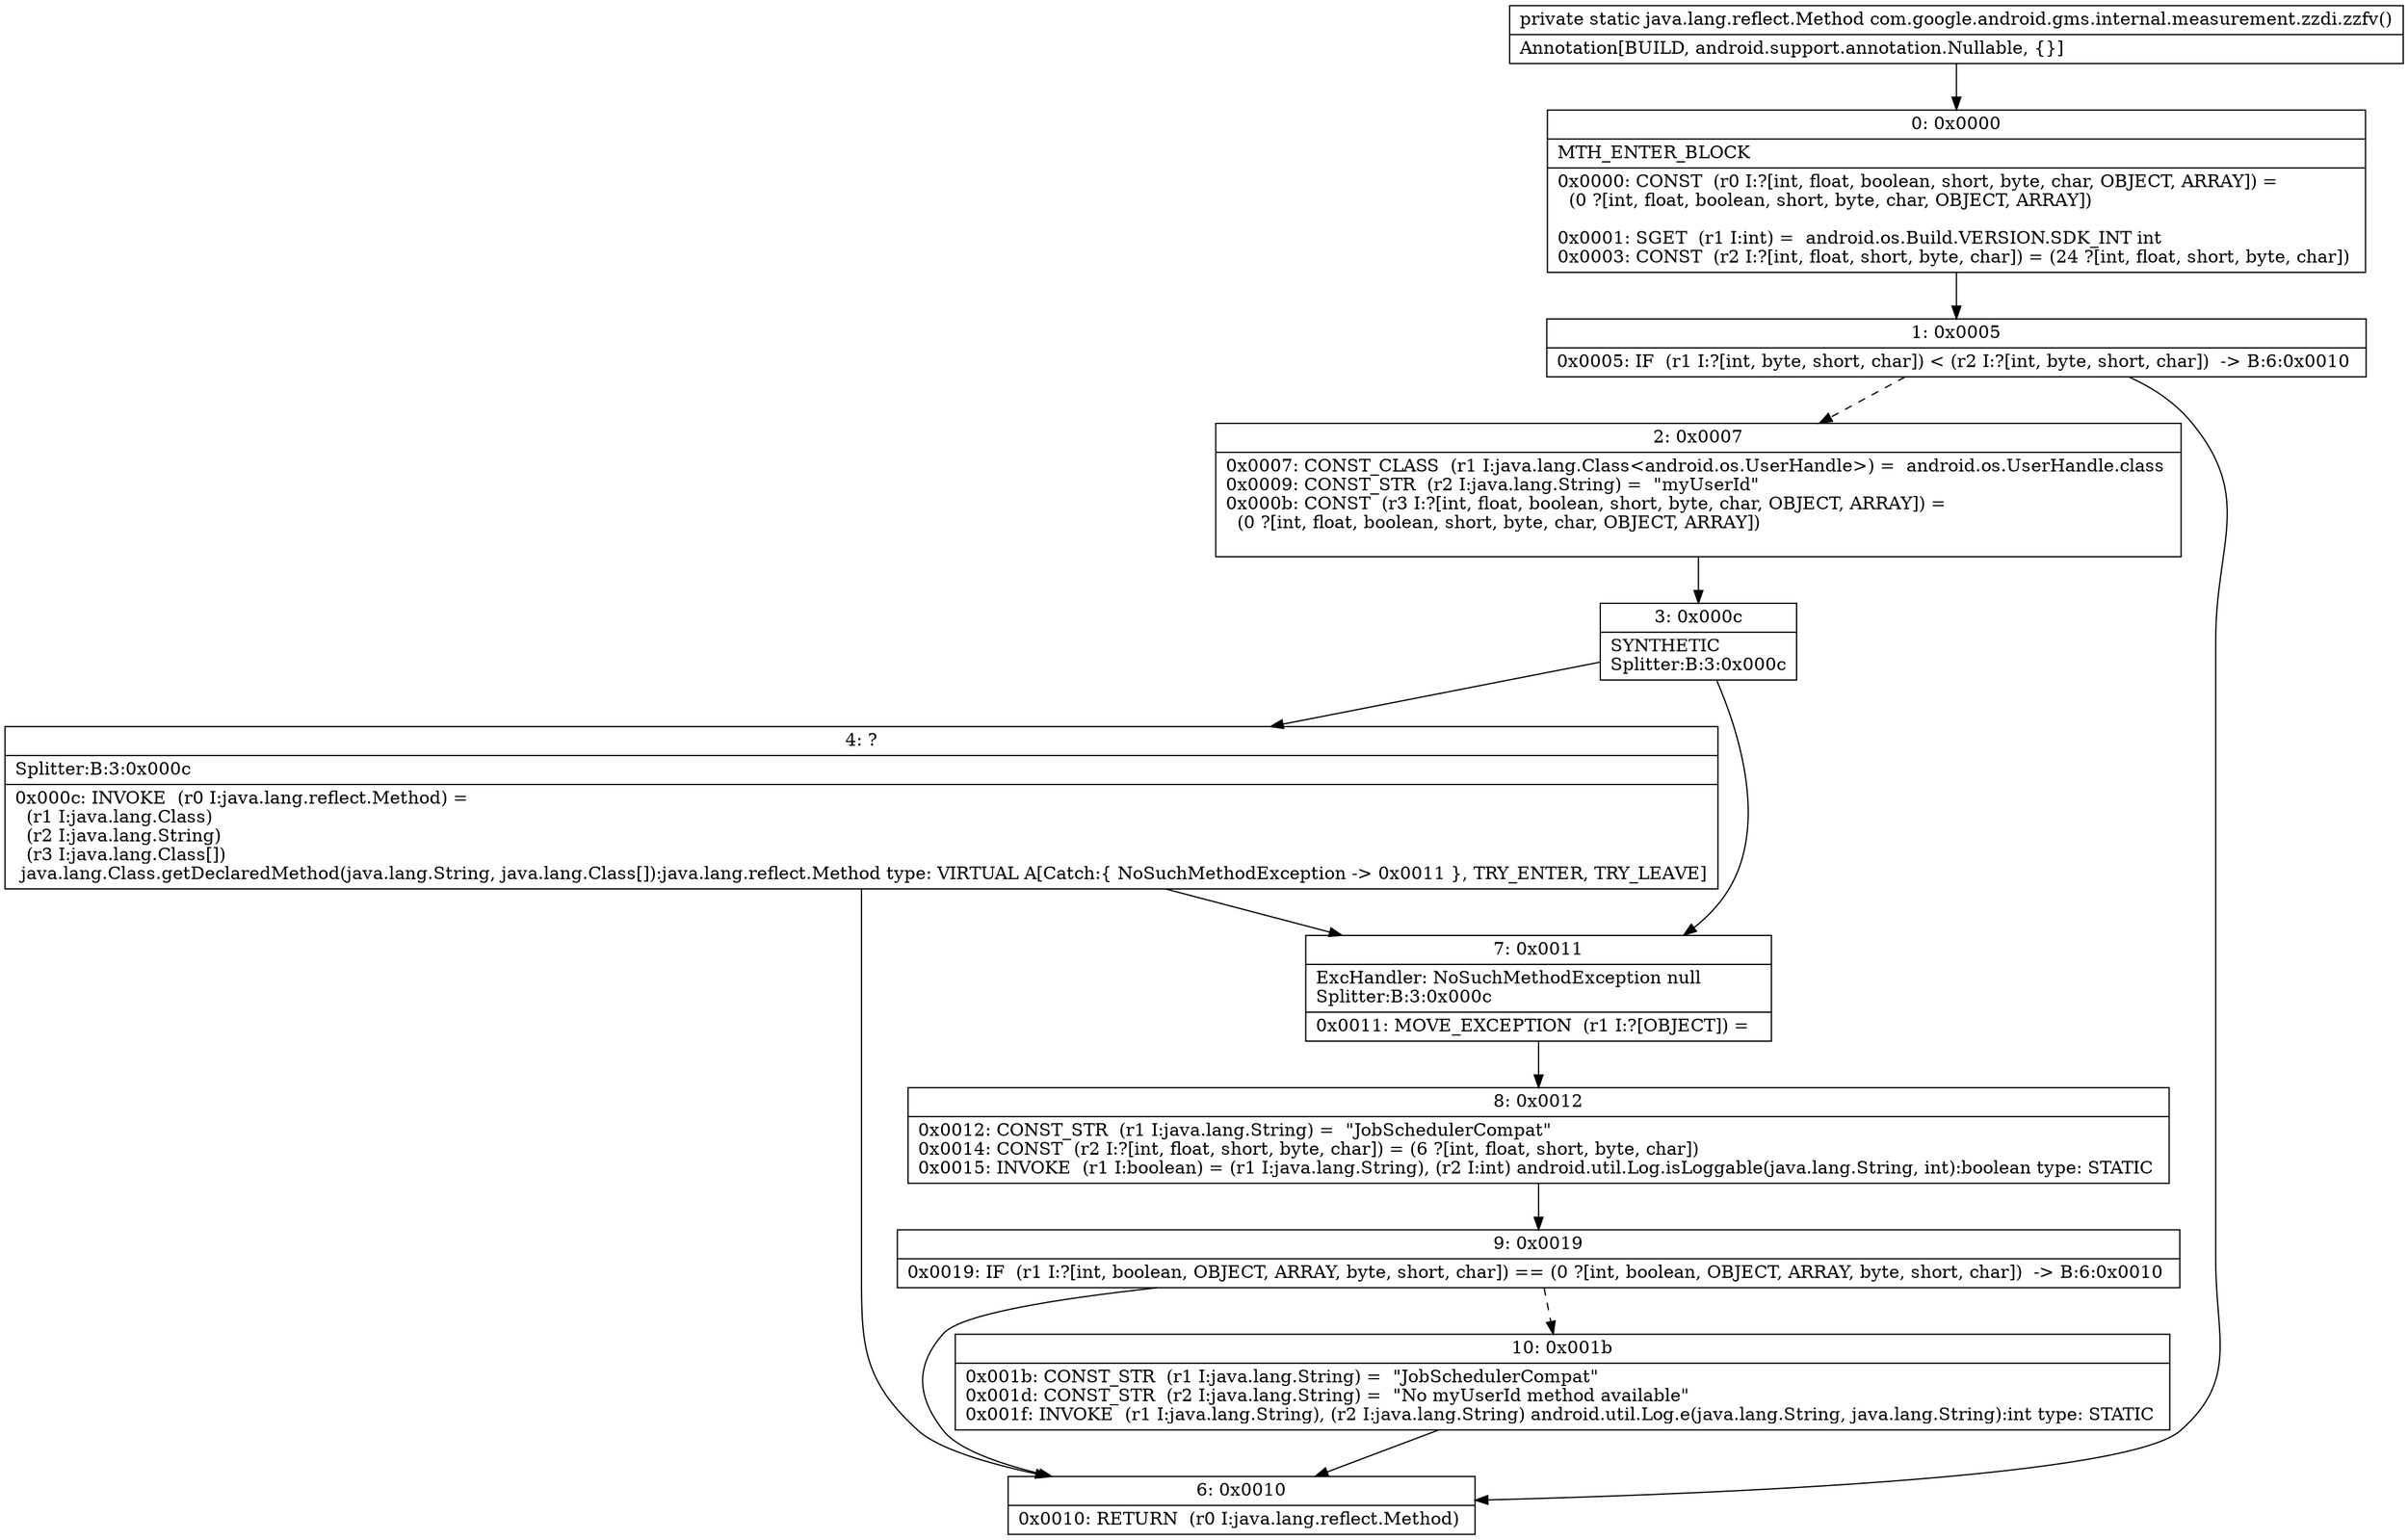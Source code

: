 digraph "CFG forcom.google.android.gms.internal.measurement.zzdi.zzfv()Ljava\/lang\/reflect\/Method;" {
Node_0 [shape=record,label="{0\:\ 0x0000|MTH_ENTER_BLOCK\l|0x0000: CONST  (r0 I:?[int, float, boolean, short, byte, char, OBJECT, ARRAY]) = \l  (0 ?[int, float, boolean, short, byte, char, OBJECT, ARRAY])\l \l0x0001: SGET  (r1 I:int) =  android.os.Build.VERSION.SDK_INT int \l0x0003: CONST  (r2 I:?[int, float, short, byte, char]) = (24 ?[int, float, short, byte, char]) \l}"];
Node_1 [shape=record,label="{1\:\ 0x0005|0x0005: IF  (r1 I:?[int, byte, short, char]) \< (r2 I:?[int, byte, short, char])  \-\> B:6:0x0010 \l}"];
Node_2 [shape=record,label="{2\:\ 0x0007|0x0007: CONST_CLASS  (r1 I:java.lang.Class\<android.os.UserHandle\>) =  android.os.UserHandle.class \l0x0009: CONST_STR  (r2 I:java.lang.String) =  \"myUserId\" \l0x000b: CONST  (r3 I:?[int, float, boolean, short, byte, char, OBJECT, ARRAY]) = \l  (0 ?[int, float, boolean, short, byte, char, OBJECT, ARRAY])\l \l}"];
Node_3 [shape=record,label="{3\:\ 0x000c|SYNTHETIC\lSplitter:B:3:0x000c\l}"];
Node_4 [shape=record,label="{4\:\ ?|Splitter:B:3:0x000c\l|0x000c: INVOKE  (r0 I:java.lang.reflect.Method) = \l  (r1 I:java.lang.Class)\l  (r2 I:java.lang.String)\l  (r3 I:java.lang.Class[])\l java.lang.Class.getDeclaredMethod(java.lang.String, java.lang.Class[]):java.lang.reflect.Method type: VIRTUAL A[Catch:\{ NoSuchMethodException \-\> 0x0011 \}, TRY_ENTER, TRY_LEAVE]\l}"];
Node_6 [shape=record,label="{6\:\ 0x0010|0x0010: RETURN  (r0 I:java.lang.reflect.Method) \l}"];
Node_7 [shape=record,label="{7\:\ 0x0011|ExcHandler: NoSuchMethodException null\lSplitter:B:3:0x000c\l|0x0011: MOVE_EXCEPTION  (r1 I:?[OBJECT]) =  \l}"];
Node_8 [shape=record,label="{8\:\ 0x0012|0x0012: CONST_STR  (r1 I:java.lang.String) =  \"JobSchedulerCompat\" \l0x0014: CONST  (r2 I:?[int, float, short, byte, char]) = (6 ?[int, float, short, byte, char]) \l0x0015: INVOKE  (r1 I:boolean) = (r1 I:java.lang.String), (r2 I:int) android.util.Log.isLoggable(java.lang.String, int):boolean type: STATIC \l}"];
Node_9 [shape=record,label="{9\:\ 0x0019|0x0019: IF  (r1 I:?[int, boolean, OBJECT, ARRAY, byte, short, char]) == (0 ?[int, boolean, OBJECT, ARRAY, byte, short, char])  \-\> B:6:0x0010 \l}"];
Node_10 [shape=record,label="{10\:\ 0x001b|0x001b: CONST_STR  (r1 I:java.lang.String) =  \"JobSchedulerCompat\" \l0x001d: CONST_STR  (r2 I:java.lang.String) =  \"No myUserId method available\" \l0x001f: INVOKE  (r1 I:java.lang.String), (r2 I:java.lang.String) android.util.Log.e(java.lang.String, java.lang.String):int type: STATIC \l}"];
MethodNode[shape=record,label="{private static java.lang.reflect.Method com.google.android.gms.internal.measurement.zzdi.zzfv()  | Annotation[BUILD, android.support.annotation.Nullable, \{\}]\l}"];
MethodNode -> Node_0;
Node_0 -> Node_1;
Node_1 -> Node_2[style=dashed];
Node_1 -> Node_6;
Node_2 -> Node_3;
Node_3 -> Node_4;
Node_3 -> Node_7;
Node_4 -> Node_7;
Node_4 -> Node_6;
Node_7 -> Node_8;
Node_8 -> Node_9;
Node_9 -> Node_6;
Node_9 -> Node_10[style=dashed];
Node_10 -> Node_6;
}


